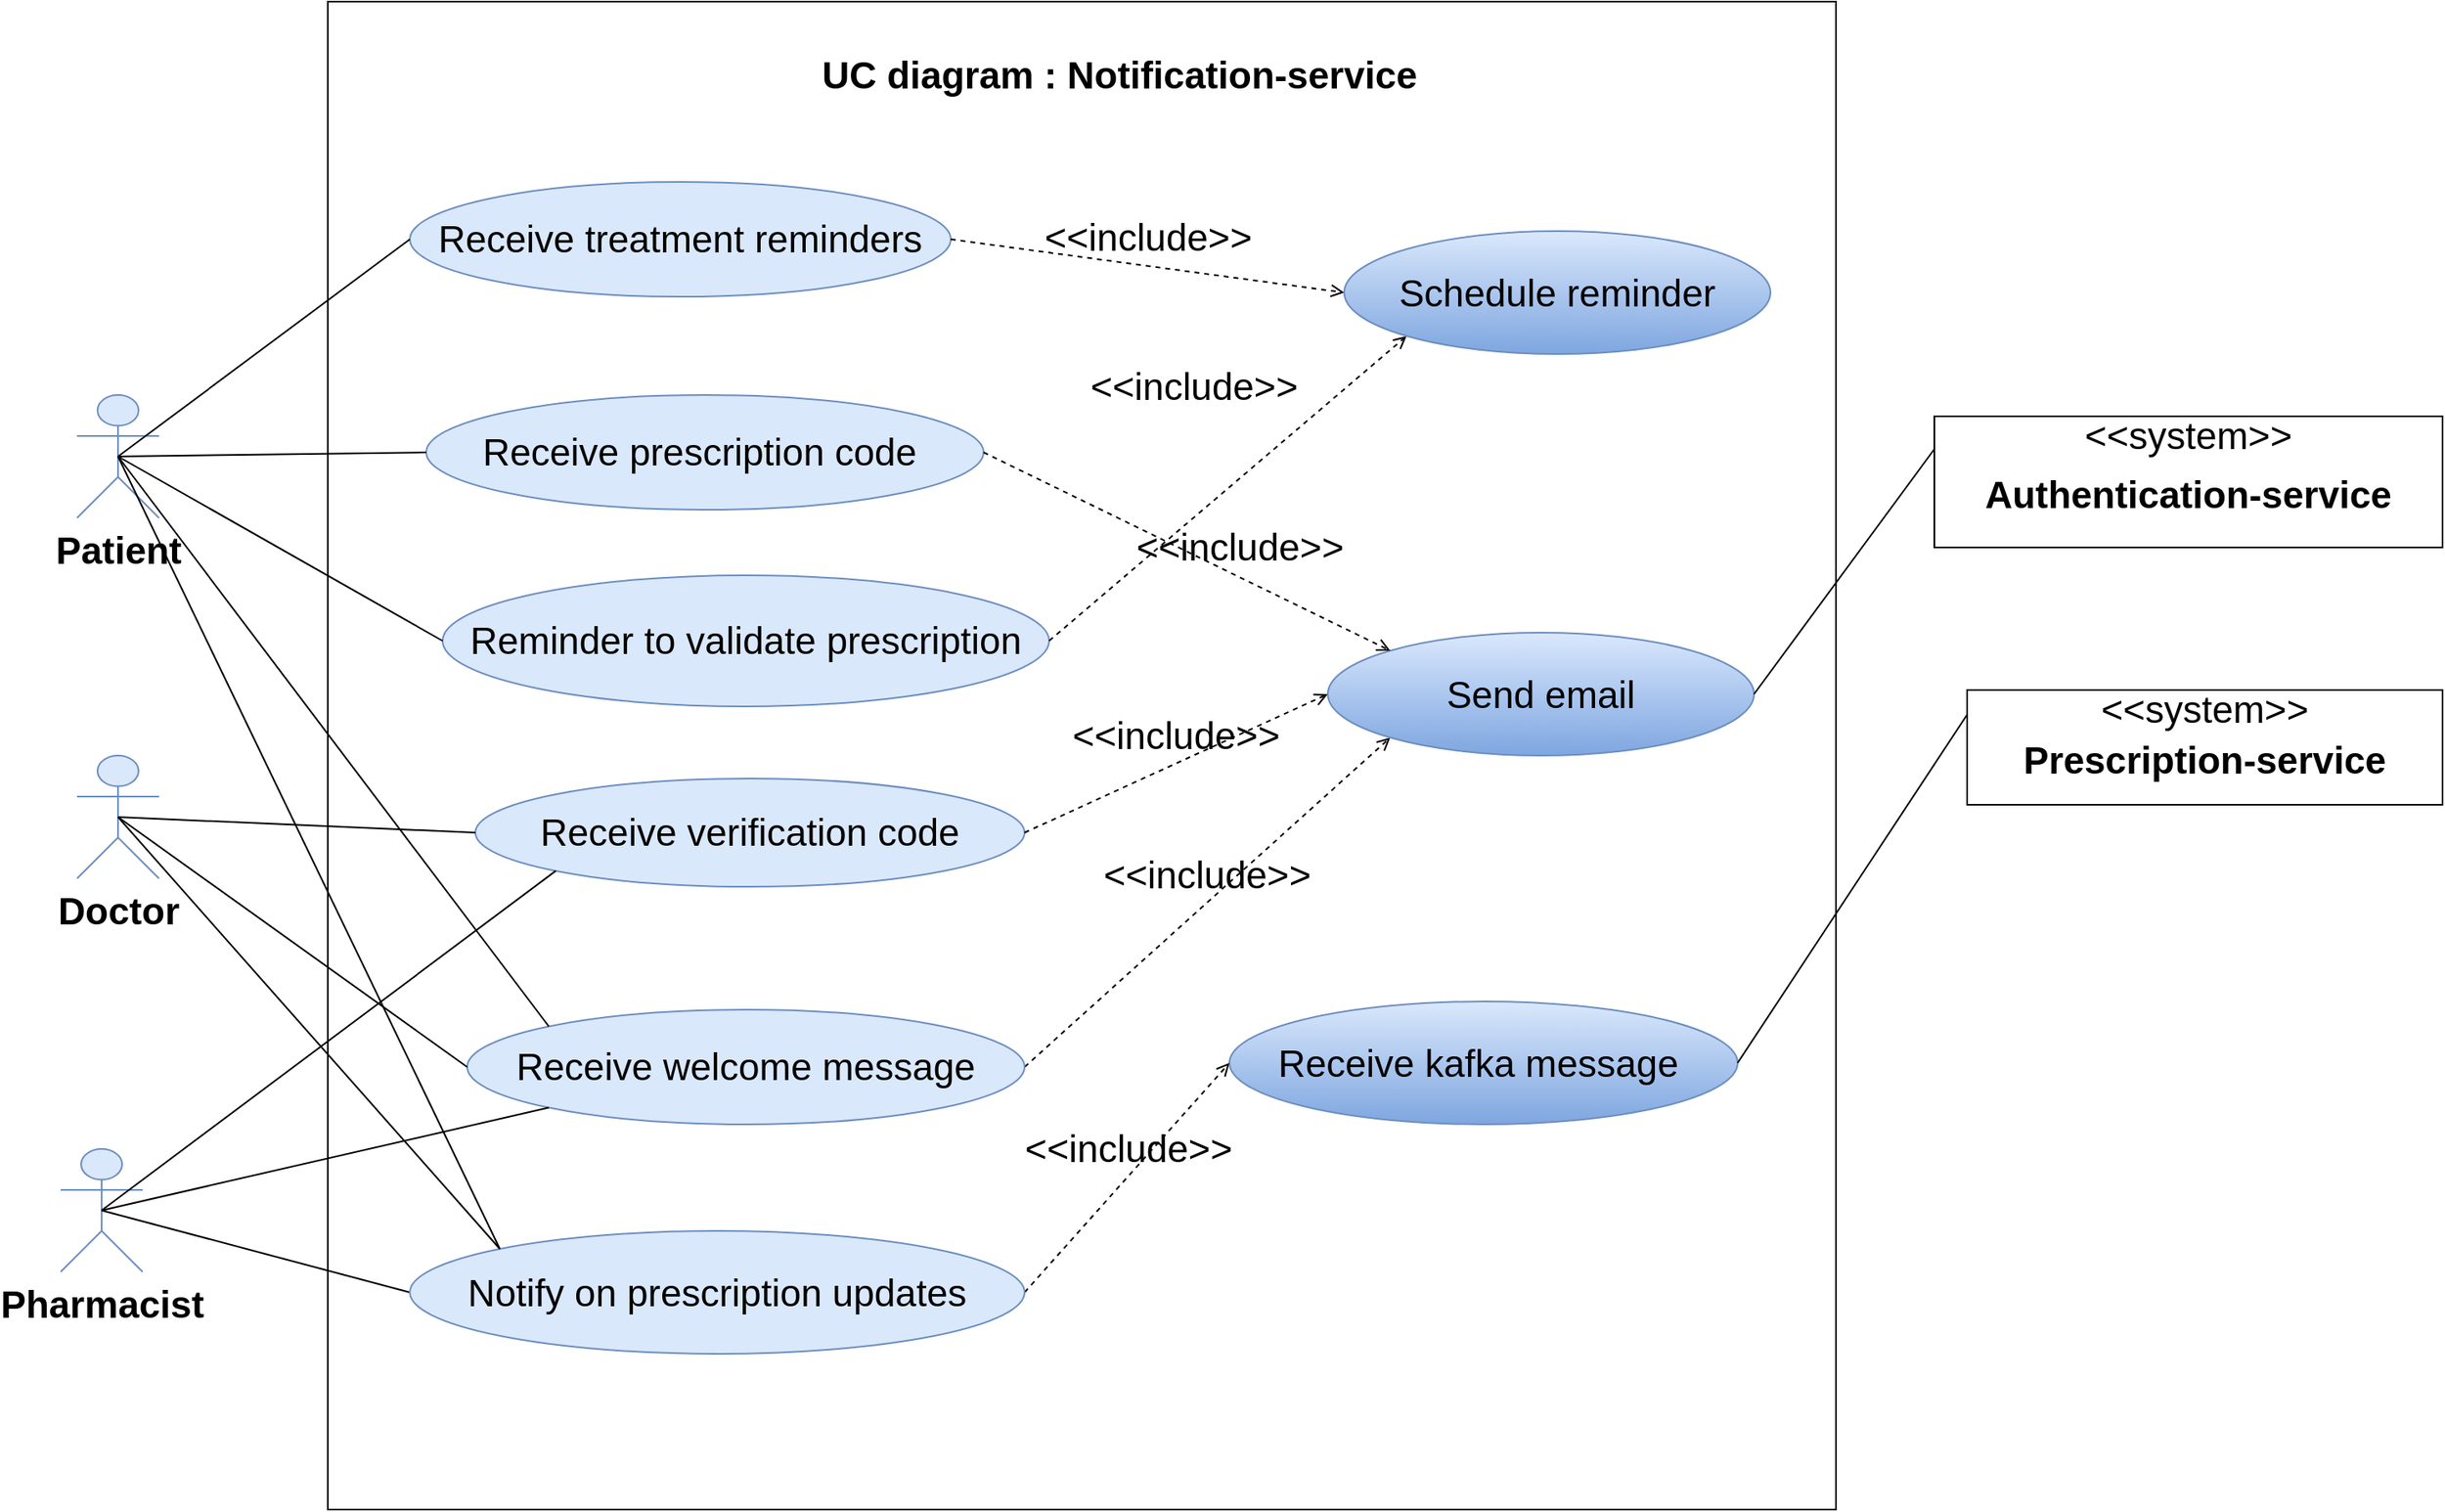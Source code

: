 <mxfile version="28.1.0">
  <diagram name="Page-1" id="Hgk5A8NGxYXcA8wS1fOd">
    <mxGraphModel dx="2520" dy="1054" grid="1" gridSize="10" guides="1" tooltips="1" connect="1" arrows="1" fold="1" page="1" pageScale="1" pageWidth="4681" pageHeight="3300" math="0" shadow="0">
      <root>
        <mxCell id="0" />
        <mxCell id="1" parent="0" />
        <mxCell id="_czRCyyz4stW_Tamthie-1" value="&lt;b&gt;&lt;font&gt;Patient&lt;/font&gt;&lt;/b&gt;" style="shape=umlActor;verticalLabelPosition=bottom;verticalAlign=top;html=1;outlineConnect=0;fillColor=#dae8fc;strokeColor=#6c8ebf;fontSize=23;" parent="1" vertex="1">
          <mxGeometry x="447" y="290" width="50" height="75" as="geometry" />
        </mxCell>
        <mxCell id="_czRCyyz4stW_Tamthie-3" value="" style="whiteSpace=wrap;html=1;aspect=fixed;fontSize=23;" parent="1" vertex="1">
          <mxGeometry x="600" y="50" width="920" height="920" as="geometry" />
        </mxCell>
        <mxCell id="_czRCyyz4stW_Tamthie-4" value="&lt;b&gt;&lt;font&gt;UC diagram : Notification-service&lt;/font&gt;&lt;/b&gt;" style="text;html=1;align=center;verticalAlign=middle;whiteSpace=wrap;rounded=0;fontSize=23;" parent="1" vertex="1">
          <mxGeometry x="862.5" y="80" width="440" height="30" as="geometry" />
        </mxCell>
        <mxCell id="_czRCyyz4stW_Tamthie-6" value="Receive treatment reminders" style="ellipse;whiteSpace=wrap;html=1;fillColor=#dae8fc;strokeColor=#6c8ebf;fontSize=23;" parent="1" vertex="1">
          <mxGeometry x="650" y="160" width="330" height="70" as="geometry" />
        </mxCell>
        <mxCell id="_czRCyyz4stW_Tamthie-7" value="&lt;table&gt;&lt;tbody&gt;&lt;tr&gt;&lt;td&gt;Receive verification code&lt;table&gt;&lt;tbody&gt;&lt;tr&gt;&lt;/tr&gt;&lt;/tbody&gt;&lt;/table&gt;&lt;/td&gt;&lt;/tr&gt;&lt;/tbody&gt;&lt;/table&gt;" style="ellipse;whiteSpace=wrap;html=1;fillColor=#dae8fc;strokeColor=#6c8ebf;fontSize=23;" parent="1" vertex="1">
          <mxGeometry x="690" y="524" width="335" height="66" as="geometry" />
        </mxCell>
        <mxCell id="_czRCyyz4stW_Tamthie-11" value="&lt;table&gt;&lt;tbody&gt;&lt;tr&gt;&lt;td&gt;Receive kafka message&amp;nbsp;&lt;table&gt;&lt;tbody&gt;&lt;tr&gt;&lt;/tr&gt;&lt;/tbody&gt;&lt;/table&gt;&lt;/td&gt;&lt;/tr&gt;&lt;/tbody&gt;&lt;/table&gt;" style="ellipse;whiteSpace=wrap;html=1;fillColor=#dae8fc;strokeColor=#6c8ebf;gradientColor=#7ea6e0;fontSize=23;" parent="1" vertex="1">
          <mxGeometry x="1150" y="660" width="310" height="75" as="geometry" />
        </mxCell>
        <mxCell id="_czRCyyz4stW_Tamthie-12" value="" style="edgeStyle=none;html=1;endArrow=none;verticalAlign=bottom;rounded=0;exitX=0.5;exitY=0.5;exitDx=0;exitDy=0;exitPerimeter=0;entryX=0;entryY=0.5;entryDx=0;entryDy=0;fontSize=23;" parent="1" source="_czRCyyz4stW_Tamthie-1" target="_czRCyyz4stW_Tamthie-6" edge="1">
          <mxGeometry width="160" relative="1" as="geometry">
            <mxPoint x="1060" y="630" as="sourcePoint" />
            <mxPoint x="1220" y="630" as="targetPoint" />
          </mxGeometry>
        </mxCell>
        <mxCell id="_czRCyyz4stW_Tamthie-20" value="&lt;br&gt;&lt;table&gt;&lt;tbody&gt;&lt;tr&gt;&lt;td&gt;Reminder to validate prescription&lt;table&gt;&lt;tbody&gt;&lt;tr&gt;&lt;/tr&gt;&lt;/tbody&gt;&lt;/table&gt;&lt;/td&gt;&lt;/tr&gt;&lt;/tbody&gt;&lt;/table&gt;&lt;div&gt;&lt;br&gt;&lt;/div&gt;" style="ellipse;whiteSpace=wrap;html=1;fillColor=#dae8fc;strokeColor=#6c8ebf;fontSize=23;" parent="1" vertex="1">
          <mxGeometry x="670" y="400" width="370" height="80" as="geometry" />
        </mxCell>
        <mxCell id="_czRCyyz4stW_Tamthie-26" value="&lt;b&gt;&lt;font&gt;Doctor&lt;/font&gt;&lt;/b&gt;" style="shape=umlActor;verticalLabelPosition=bottom;verticalAlign=top;html=1;outlineConnect=0;fillColor=#dae8fc;strokeColor=#6c8ebf;fontSize=23;" parent="1" vertex="1">
          <mxGeometry x="447" y="510" width="50" height="75" as="geometry" />
        </mxCell>
        <mxCell id="_czRCyyz4stW_Tamthie-28" value="&amp;lt;&amp;lt;include&amp;gt;&amp;gt;" style="edgeStyle=none;html=1;endArrow=open;verticalAlign=bottom;dashed=1;labelBackgroundColor=none;rounded=0;exitX=1;exitY=0.5;exitDx=0;exitDy=0;entryX=0;entryY=1;entryDx=0;entryDy=0;fontSize=23;" parent="1" source="_czRCyyz4stW_Tamthie-20" target="RI0vNIRPvaZPcvNi2b6x-4" edge="1">
          <mxGeometry x="0.096" y="48" width="160" relative="1" as="geometry">
            <mxPoint x="860" y="650" as="sourcePoint" />
            <mxPoint x="1020" y="650" as="targetPoint" />
            <mxPoint as="offset" />
          </mxGeometry>
        </mxCell>
        <mxCell id="_czRCyyz4stW_Tamthie-29" value="&lt;b&gt;&lt;font&gt;Pharmacist&lt;/font&gt;&lt;/b&gt;" style="shape=umlActor;verticalLabelPosition=bottom;verticalAlign=top;html=1;outlineConnect=0;fillColor=#dae8fc;strokeColor=#6c8ebf;fontSize=23;" parent="1" vertex="1">
          <mxGeometry x="437" y="750" width="50" height="75" as="geometry" />
        </mxCell>
        <mxCell id="_czRCyyz4stW_Tamthie-30" value="&amp;lt;&amp;lt;include&amp;gt;&amp;gt;" style="edgeStyle=none;html=1;endArrow=open;verticalAlign=bottom;dashed=1;labelBackgroundColor=none;rounded=0;entryX=0;entryY=0.5;entryDx=0;entryDy=0;exitX=1;exitY=0.5;exitDx=0;exitDy=0;fontSize=23;" parent="1" source="_czRCyyz4stW_Tamthie-40" target="_czRCyyz4stW_Tamthie-11" edge="1">
          <mxGeometry width="160" relative="1" as="geometry">
            <mxPoint x="1030.0" y="865" as="sourcePoint" />
            <mxPoint x="1020" y="650" as="targetPoint" />
          </mxGeometry>
        </mxCell>
        <mxCell id="_czRCyyz4stW_Tamthie-33" value="" style="edgeStyle=none;html=1;endArrow=none;verticalAlign=bottom;rounded=0;entryX=0;entryY=0.5;entryDx=0;entryDy=0;fontSize=23;exitX=0.5;exitY=0.5;exitDx=0;exitDy=0;exitPerimeter=0;" parent="1" source="_czRCyyz4stW_Tamthie-1" target="_czRCyyz4stW_Tamthie-20" edge="1">
          <mxGeometry width="160" relative="1" as="geometry">
            <mxPoint x="460" y="328" as="sourcePoint" />
            <mxPoint x="1180" y="660" as="targetPoint" />
          </mxGeometry>
        </mxCell>
        <mxCell id="_czRCyyz4stW_Tamthie-34" value="&amp;lt;&amp;lt;include&amp;gt;&amp;gt;" style="edgeStyle=none;html=1;endArrow=open;verticalAlign=bottom;dashed=1;labelBackgroundColor=none;rounded=0;exitX=1;exitY=0.5;exitDx=0;exitDy=0;entryX=0;entryY=0.5;entryDx=0;entryDy=0;fontSize=23;" parent="1" source="_czRCyyz4stW_Tamthie-6" target="RI0vNIRPvaZPcvNi2b6x-4" edge="1">
          <mxGeometry width="160" relative="1" as="geometry">
            <mxPoint x="1200" y="660" as="sourcePoint" />
            <mxPoint x="1360" y="660" as="targetPoint" />
          </mxGeometry>
        </mxCell>
        <mxCell id="_czRCyyz4stW_Tamthie-35" value="" style="fontStyle=1;align=center;verticalAlign=middle;childLayout=stackLayout;horizontal=1;horizontalStack=0;resizeParent=1;resizeParentMax=0;resizeLast=0;marginBottom=0;fontSize=23;" parent="1" vertex="1">
          <mxGeometry x="1600" y="470" width="290" height="70" as="geometry" />
        </mxCell>
        <mxCell id="_czRCyyz4stW_Tamthie-36" value="&amp;lt;&amp;lt;system&amp;gt;&amp;gt;" style="html=1;align=center;spacing=0;verticalAlign=middle;strokeColor=none;fillColor=none;whiteSpace=wrap;spacingTop=3;fontSize=23;" parent="_czRCyyz4stW_Tamthie-35" vertex="1">
          <mxGeometry width="290" height="20" as="geometry" />
        </mxCell>
        <mxCell id="_czRCyyz4stW_Tamthie-37" value="Prescription-service" style="html=1;align=center;spacing=0;verticalAlign=middle;strokeColor=none;fillColor=none;whiteSpace=wrap;spacingBottom=4;fontStyle=1;fontSize=23;" parent="_czRCyyz4stW_Tamthie-35" vertex="1">
          <mxGeometry y="20" width="290" height="50" as="geometry" />
        </mxCell>
        <mxCell id="_czRCyyz4stW_Tamthie-38" value="" style="edgeStyle=none;html=1;endArrow=none;verticalAlign=bottom;rounded=0;exitX=1;exitY=0.5;exitDx=0;exitDy=0;entryX=0;entryY=0.75;entryDx=0;entryDy=0;fontSize=23;" parent="1" source="_czRCyyz4stW_Tamthie-11" target="_czRCyyz4stW_Tamthie-36" edge="1">
          <mxGeometry width="160" relative="1" as="geometry">
            <mxPoint x="1510" y="670" as="sourcePoint" />
            <mxPoint x="1670" y="670" as="targetPoint" />
          </mxGeometry>
        </mxCell>
        <mxCell id="_czRCyyz4stW_Tamthie-39" value="" style="edgeStyle=none;html=1;endArrow=none;verticalAlign=bottom;rounded=0;entryX=0;entryY=0.5;entryDx=0;entryDy=0;exitX=0.5;exitY=0.5;exitDx=0;exitDy=0;exitPerimeter=0;fontSize=23;" parent="1" source="_czRCyyz4stW_Tamthie-29" target="_czRCyyz4stW_Tamthie-40" edge="1">
          <mxGeometry width="160" relative="1" as="geometry">
            <mxPoint x="920" y="580" as="sourcePoint" />
            <mxPoint x="683.39" y="836.7" as="targetPoint" />
          </mxGeometry>
        </mxCell>
        <mxCell id="_czRCyyz4stW_Tamthie-40" value="&lt;table&gt;&lt;tbody&gt;&lt;tr&gt;&lt;td&gt;Notify on prescription updates&lt;table&gt;&lt;tbody&gt;&lt;tr&gt;&lt;/tr&gt;&lt;/tbody&gt;&lt;/table&gt;&lt;/td&gt;&lt;/tr&gt;&lt;/tbody&gt;&lt;/table&gt;" style="ellipse;whiteSpace=wrap;html=1;fillColor=#dae8fc;strokeColor=#6c8ebf;fontSize=23;" parent="1" vertex="1">
          <mxGeometry x="650" y="800" width="375" height="75" as="geometry" />
        </mxCell>
        <mxCell id="_czRCyyz4stW_Tamthie-42" value="" style="edgeStyle=none;html=1;endArrow=none;verticalAlign=bottom;rounded=0;exitX=0.5;exitY=0.5;exitDx=0;exitDy=0;exitPerimeter=0;entryX=0;entryY=0;entryDx=0;entryDy=0;fontSize=23;" parent="1" source="_czRCyyz4stW_Tamthie-26" target="_czRCyyz4stW_Tamthie-40" edge="1">
          <mxGeometry width="160" relative="1" as="geometry">
            <mxPoint x="840" y="610" as="sourcePoint" />
            <mxPoint x="1000" y="610" as="targetPoint" />
          </mxGeometry>
        </mxCell>
        <mxCell id="_czRCyyz4stW_Tamthie-43" value="&amp;lt;&amp;lt;include&amp;gt;&amp;gt;" style="edgeStyle=none;html=1;endArrow=open;verticalAlign=bottom;dashed=1;labelBackgroundColor=none;rounded=0;entryX=0;entryY=0.5;entryDx=0;entryDy=0;exitX=1;exitY=0.5;exitDx=0;exitDy=0;fontSize=23;" parent="1" source="_czRCyyz4stW_Tamthie-7" target="RI0vNIRPvaZPcvNi2b6x-5" edge="1">
          <mxGeometry width="160" relative="1" as="geometry">
            <mxPoint x="770" y="610" as="sourcePoint" />
            <mxPoint x="930" y="610" as="targetPoint" />
          </mxGeometry>
        </mxCell>
        <mxCell id="_czRCyyz4stW_Tamthie-44" value="&amp;lt;&amp;lt;include&amp;gt;&amp;gt;" style="edgeStyle=none;html=1;endArrow=open;verticalAlign=bottom;dashed=1;labelBackgroundColor=none;rounded=0;exitX=1;exitY=0.5;exitDx=0;exitDy=0;entryX=0;entryY=1;entryDx=0;entryDy=0;fontSize=23;" parent="1" source="RI0vNIRPvaZPcvNi2b6x-9" target="RI0vNIRPvaZPcvNi2b6x-5" edge="1">
          <mxGeometry width="160" relative="1" as="geometry">
            <mxPoint x="770" y="610" as="sourcePoint" />
            <mxPoint x="930" y="610" as="targetPoint" />
          </mxGeometry>
        </mxCell>
        <mxCell id="RI0vNIRPvaZPcvNi2b6x-4" value="&lt;table&gt;&lt;tbody&gt;&lt;tr&gt;&lt;td&gt;Schedule reminder&lt;table&gt;&lt;tbody&gt;&lt;tr&gt;&lt;/tr&gt;&lt;/tbody&gt;&lt;/table&gt;&lt;/td&gt;&lt;/tr&gt;&lt;/tbody&gt;&lt;/table&gt;" style="ellipse;whiteSpace=wrap;html=1;fillColor=#dae8fc;strokeColor=#6c8ebf;gradientColor=#7ea6e0;fontSize=23;" vertex="1" parent="1">
          <mxGeometry x="1220" y="190" width="260" height="75" as="geometry" />
        </mxCell>
        <mxCell id="RI0vNIRPvaZPcvNi2b6x-5" value="&lt;table&gt;&lt;tbody&gt;&lt;tr&gt;&lt;td&gt;Send email&lt;table&gt;&lt;tbody&gt;&lt;tr&gt;&lt;/tr&gt;&lt;/tbody&gt;&lt;/table&gt;&lt;/td&gt;&lt;/tr&gt;&lt;/tbody&gt;&lt;/table&gt;" style="ellipse;whiteSpace=wrap;html=1;fillColor=#dae8fc;strokeColor=#6c8ebf;gradientColor=#7ea6e0;fontSize=23;" vertex="1" parent="1">
          <mxGeometry x="1210" y="435" width="260" height="75" as="geometry" />
        </mxCell>
        <mxCell id="RI0vNIRPvaZPcvNi2b6x-6" value="" style="fontStyle=1;align=center;verticalAlign=middle;childLayout=stackLayout;horizontal=1;horizontalStack=0;resizeParent=1;resizeParentMax=0;resizeLast=0;marginBottom=0;fontSize=23;" vertex="1" parent="1">
          <mxGeometry x="1580" y="303" width="310" height="80" as="geometry" />
        </mxCell>
        <mxCell id="RI0vNIRPvaZPcvNi2b6x-7" value="&amp;lt;&amp;lt;system&amp;gt;&amp;gt;" style="html=1;align=center;spacing=0;verticalAlign=middle;strokeColor=none;fillColor=none;whiteSpace=wrap;spacingTop=3;fontSize=23;" vertex="1" parent="RI0vNIRPvaZPcvNi2b6x-6">
          <mxGeometry width="310" height="20" as="geometry" />
        </mxCell>
        <mxCell id="RI0vNIRPvaZPcvNi2b6x-8" value="Authentication-service" style="html=1;align=center;spacing=0;verticalAlign=middle;strokeColor=none;fillColor=none;whiteSpace=wrap;spacingBottom=4;fontStyle=1;fontSize=23;" vertex="1" parent="RI0vNIRPvaZPcvNi2b6x-6">
          <mxGeometry y="20" width="310" height="60" as="geometry" />
        </mxCell>
        <mxCell id="RI0vNIRPvaZPcvNi2b6x-9" value="&lt;table&gt;&lt;tbody&gt;&lt;tr&gt;&lt;td&gt;Receive welcome message&lt;table&gt;&lt;tbody&gt;&lt;tr&gt;&lt;/tr&gt;&lt;/tbody&gt;&lt;/table&gt;&lt;/td&gt;&lt;/tr&gt;&lt;/tbody&gt;&lt;/table&gt;" style="ellipse;whiteSpace=wrap;html=1;fillColor=#dae8fc;strokeColor=#6c8ebf;fontSize=23;" vertex="1" parent="1">
          <mxGeometry x="685" y="665" width="340" height="70" as="geometry" />
        </mxCell>
        <mxCell id="RI0vNIRPvaZPcvNi2b6x-10" value="" style="edgeStyle=none;html=1;endArrow=none;verticalAlign=bottom;rounded=0;exitX=1;exitY=0.5;exitDx=0;exitDy=0;entryX=0;entryY=0;entryDx=0;entryDy=0;fontSize=23;" edge="1" parent="1" source="RI0vNIRPvaZPcvNi2b6x-5" target="RI0vNIRPvaZPcvNi2b6x-8">
          <mxGeometry width="160" relative="1" as="geometry">
            <mxPoint x="1560" y="410.5" as="sourcePoint" />
            <mxPoint x="1640" y="603" as="targetPoint" />
          </mxGeometry>
        </mxCell>
        <mxCell id="RI0vNIRPvaZPcvNi2b6x-11" value="" style="edgeStyle=none;html=1;endArrow=none;verticalAlign=bottom;rounded=0;exitX=0.5;exitY=0.5;exitDx=0;exitDy=0;exitPerimeter=0;entryX=0;entryY=0.5;entryDx=0;entryDy=0;fontSize=23;" edge="1" parent="1" source="_czRCyyz4stW_Tamthie-26" target="_czRCyyz4stW_Tamthie-7">
          <mxGeometry width="160" relative="1" as="geometry">
            <mxPoint x="490" y="500" as="sourcePoint" />
            <mxPoint x="675" y="727" as="targetPoint" />
          </mxGeometry>
        </mxCell>
        <mxCell id="RI0vNIRPvaZPcvNi2b6x-12" value="" style="edgeStyle=none;html=1;endArrow=none;verticalAlign=bottom;rounded=0;exitX=0.5;exitY=0.5;exitDx=0;exitDy=0;exitPerimeter=0;entryX=0;entryY=1;entryDx=0;entryDy=0;fontSize=23;" edge="1" parent="1" source="_czRCyyz4stW_Tamthie-29" target="_czRCyyz4stW_Tamthie-7">
          <mxGeometry width="160" relative="1" as="geometry">
            <mxPoint x="540" y="690" as="sourcePoint" />
            <mxPoint x="725" y="917" as="targetPoint" />
          </mxGeometry>
        </mxCell>
        <mxCell id="RI0vNIRPvaZPcvNi2b6x-13" value="" style="edgeStyle=none;html=1;endArrow=none;verticalAlign=bottom;rounded=0;exitX=0.5;exitY=0.5;exitDx=0;exitDy=0;exitPerimeter=0;entryX=0;entryY=0.5;entryDx=0;entryDy=0;fontSize=23;" edge="1" parent="1" source="_czRCyyz4stW_Tamthie-26" target="RI0vNIRPvaZPcvNi2b6x-9">
          <mxGeometry width="160" relative="1" as="geometry">
            <mxPoint x="410" y="690" as="sourcePoint" />
            <mxPoint x="595" y="967" as="targetPoint" />
          </mxGeometry>
        </mxCell>
        <mxCell id="RI0vNIRPvaZPcvNi2b6x-14" value="" style="edgeStyle=none;html=1;endArrow=none;verticalAlign=bottom;rounded=0;exitX=0.5;exitY=0.5;exitDx=0;exitDy=0;exitPerimeter=0;entryX=0;entryY=1;entryDx=0;entryDy=0;fontSize=23;" edge="1" parent="1" source="_czRCyyz4stW_Tamthie-29" target="RI0vNIRPvaZPcvNi2b6x-9">
          <mxGeometry width="160" relative="1" as="geometry">
            <mxPoint x="600" y="730" as="sourcePoint" />
            <mxPoint x="785" y="1007" as="targetPoint" />
          </mxGeometry>
        </mxCell>
        <mxCell id="RI0vNIRPvaZPcvNi2b6x-15" value="" style="edgeStyle=none;html=1;endArrow=none;verticalAlign=bottom;rounded=0;exitX=0.5;exitY=0.5;exitDx=0;exitDy=0;exitPerimeter=0;entryX=0;entryY=0;entryDx=0;entryDy=0;fontSize=23;" edge="1" parent="1" source="_czRCyyz4stW_Tamthie-1" target="RI0vNIRPvaZPcvNi2b6x-9">
          <mxGeometry width="160" relative="1" as="geometry">
            <mxPoint x="660" y="720" as="sourcePoint" />
            <mxPoint x="845" y="997" as="targetPoint" />
          </mxGeometry>
        </mxCell>
        <mxCell id="RI0vNIRPvaZPcvNi2b6x-16" value="&lt;table&gt;&lt;tbody&gt;&lt;tr&gt;&lt;td&gt;Receive prescription code&amp;nbsp;&lt;table&gt;&lt;tbody&gt;&lt;tr&gt;&lt;/tr&gt;&lt;/tbody&gt;&lt;/table&gt;&lt;/td&gt;&lt;/tr&gt;&lt;/tbody&gt;&lt;/table&gt;" style="ellipse;whiteSpace=wrap;html=1;fillColor=#dae8fc;strokeColor=#6c8ebf;fontSize=23;" vertex="1" parent="1">
          <mxGeometry x="660" y="290" width="340" height="70" as="geometry" />
        </mxCell>
        <mxCell id="RI0vNIRPvaZPcvNi2b6x-17" value="" style="edgeStyle=none;html=1;endArrow=none;verticalAlign=bottom;rounded=0;entryX=0;entryY=0.5;entryDx=0;entryDy=0;fontSize=23;exitX=0.5;exitY=0.5;exitDx=0;exitDy=0;exitPerimeter=0;" edge="1" parent="1" source="_czRCyyz4stW_Tamthie-1" target="RI0vNIRPvaZPcvNi2b6x-16">
          <mxGeometry width="160" relative="1" as="geometry">
            <mxPoint x="470" y="333" as="sourcePoint" />
            <mxPoint x="765" y="333" as="targetPoint" />
          </mxGeometry>
        </mxCell>
        <mxCell id="RI0vNIRPvaZPcvNi2b6x-18" value="&amp;lt;&amp;lt;include&amp;gt;&amp;gt;" style="edgeStyle=none;html=1;endArrow=open;verticalAlign=bottom;dashed=1;labelBackgroundColor=none;rounded=0;exitX=1;exitY=0.5;exitDx=0;exitDy=0;entryX=0;entryY=0;entryDx=0;entryDy=0;fontSize=23;" edge="1" parent="1" source="RI0vNIRPvaZPcvNi2b6x-16" target="RI0vNIRPvaZPcvNi2b6x-5">
          <mxGeometry x="0.25" y="1" width="160" relative="1" as="geometry">
            <mxPoint x="1140" y="363" as="sourcePoint" />
            <mxPoint x="1410" y="270" as="targetPoint" />
            <mxPoint x="1" as="offset" />
          </mxGeometry>
        </mxCell>
        <mxCell id="RI0vNIRPvaZPcvNi2b6x-20" value="" style="edgeStyle=none;html=1;endArrow=none;verticalAlign=bottom;rounded=0;exitX=0.5;exitY=0.5;exitDx=0;exitDy=0;exitPerimeter=0;entryX=0;entryY=0;entryDx=0;entryDy=0;fontSize=23;" edge="1" parent="1" source="_czRCyyz4stW_Tamthie-1" target="_czRCyyz4stW_Tamthie-40">
          <mxGeometry width="160" relative="1" as="geometry">
            <mxPoint x="510" y="610" as="sourcePoint" />
            <mxPoint x="741" y="873" as="targetPoint" />
          </mxGeometry>
        </mxCell>
      </root>
    </mxGraphModel>
  </diagram>
</mxfile>

